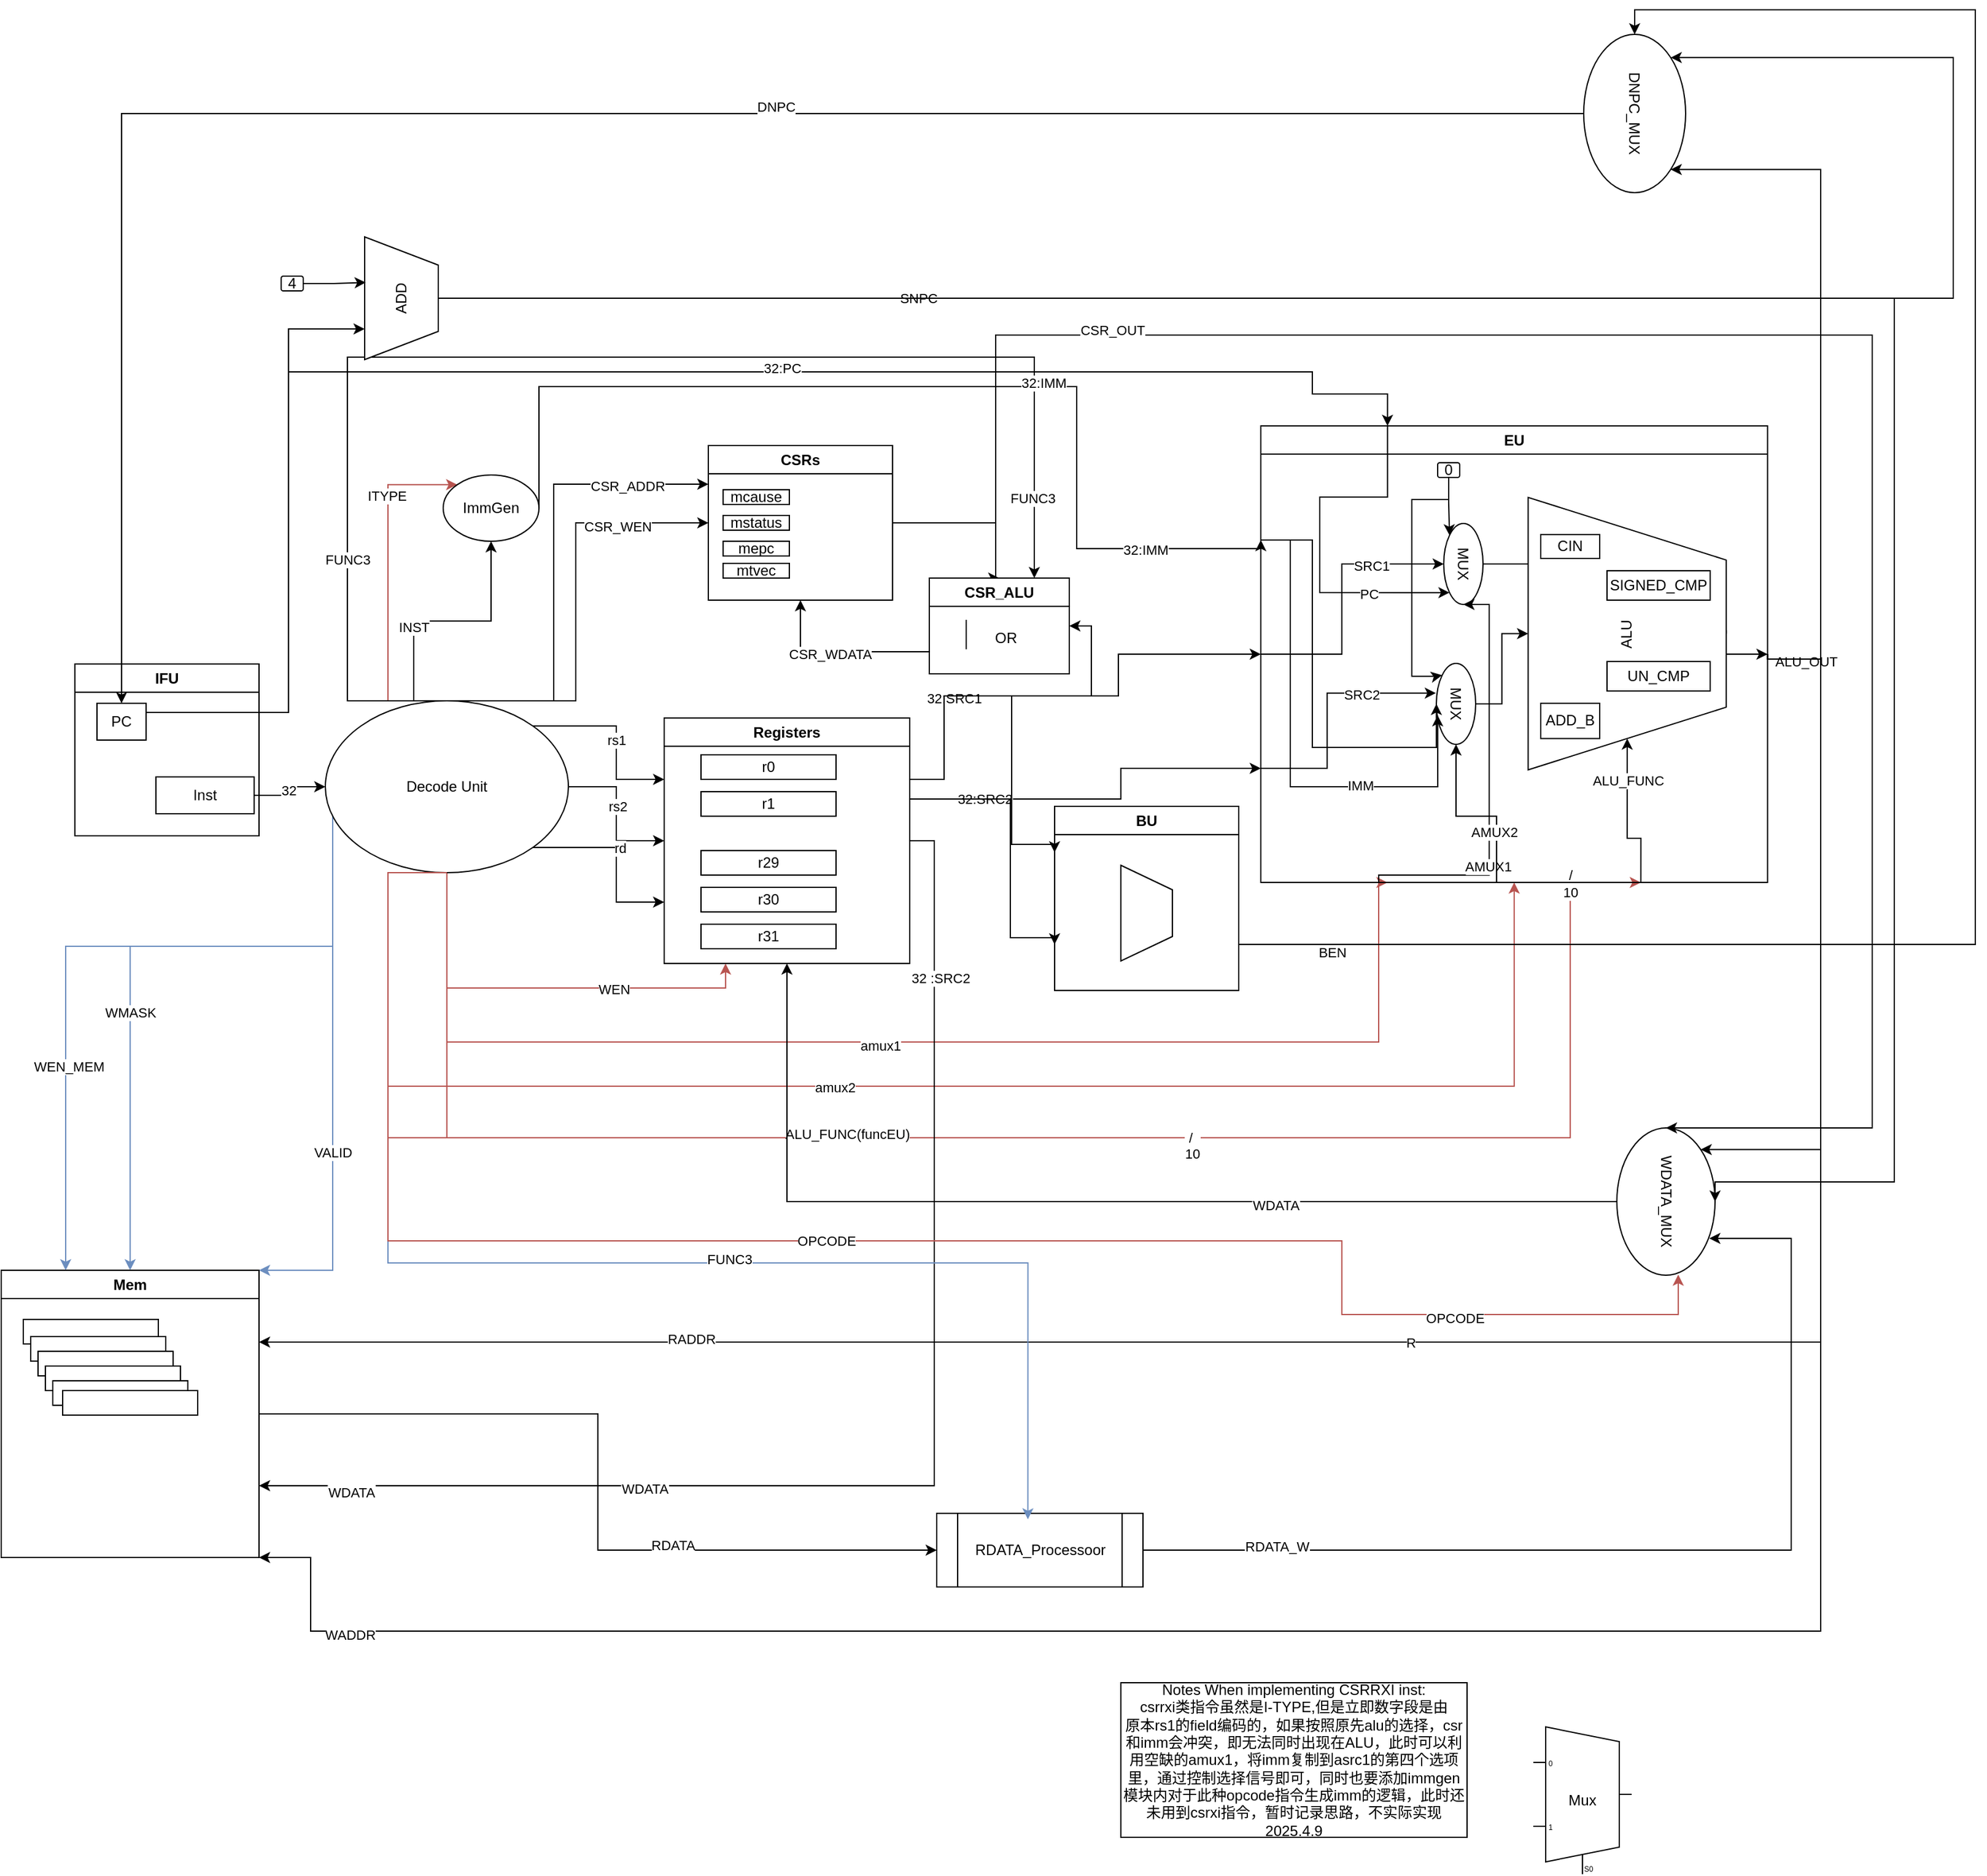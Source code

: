 <mxfile version="26.2.9" pages="3">
  <diagram name="第 1 页" id="GN0OuoiCQ_aFy3DAeqMj">
    <mxGraphModel dx="2566" dy="2223" grid="1" gridSize="6" guides="1" tooltips="1" connect="1" arrows="1" fold="1" page="1" pageScale="1" pageWidth="827" pageHeight="1169" math="0" shadow="0">
      <root>
        <mxCell id="0" />
        <mxCell id="1" parent="0" />
        <mxCell id="QfNz0zNg1munmrCPS3T4-1" value="IFU" style="swimlane;whiteSpace=wrap;html=1;" parent="1" vertex="1">
          <mxGeometry x="90" y="280" width="150" height="140" as="geometry" />
        </mxCell>
        <mxCell id="QfNz0zNg1munmrCPS3T4-2" value="PC" style="rounded=0;whiteSpace=wrap;html=1;" parent="QfNz0zNg1munmrCPS3T4-1" vertex="1">
          <mxGeometry x="18" y="32" width="40" height="30" as="geometry" />
        </mxCell>
        <mxCell id="QfNz0zNg1munmrCPS3T4-3" value="Inst" style="rounded=0;whiteSpace=wrap;html=1;" parent="QfNz0zNg1munmrCPS3T4-1" vertex="1">
          <mxGeometry x="66" y="92" width="80" height="30" as="geometry" />
        </mxCell>
        <mxCell id="okmHTZkQUsZOJ27MCKVJ-14" style="edgeStyle=orthogonalEdgeStyle;rounded=0;orthogonalLoop=1;jettySize=auto;html=1;exitX=1;exitY=0;exitDx=0;exitDy=0;entryX=0;entryY=0.25;entryDx=0;entryDy=0;" parent="1" source="QfNz0zNg1munmrCPS3T4-4" target="okmHTZkQUsZOJ27MCKVJ-3" edge="1">
          <mxGeometry relative="1" as="geometry" />
        </mxCell>
        <mxCell id="okmHTZkQUsZOJ27MCKVJ-15" value="rs1" style="edgeLabel;html=1;align=center;verticalAlign=middle;resizable=0;points=[];" parent="okmHTZkQUsZOJ27MCKVJ-14" vertex="1" connectable="0">
          <mxGeometry x="0.049" relative="1" as="geometry">
            <mxPoint as="offset" />
          </mxGeometry>
        </mxCell>
        <mxCell id="okmHTZkQUsZOJ27MCKVJ-17" style="edgeStyle=orthogonalEdgeStyle;rounded=0;orthogonalLoop=1;jettySize=auto;html=1;exitX=1;exitY=0.5;exitDx=0;exitDy=0;entryX=0;entryY=0.5;entryDx=0;entryDy=0;" parent="1" source="QfNz0zNg1munmrCPS3T4-4" target="okmHTZkQUsZOJ27MCKVJ-3" edge="1">
          <mxGeometry relative="1" as="geometry" />
        </mxCell>
        <mxCell id="okmHTZkQUsZOJ27MCKVJ-18" value="rs2" style="edgeLabel;html=1;align=center;verticalAlign=middle;resizable=0;points=[];" parent="okmHTZkQUsZOJ27MCKVJ-17" vertex="1" connectable="0">
          <mxGeometry x="-0.096" y="1" relative="1" as="geometry">
            <mxPoint as="offset" />
          </mxGeometry>
        </mxCell>
        <mxCell id="okmHTZkQUsZOJ27MCKVJ-19" style="edgeStyle=orthogonalEdgeStyle;rounded=0;orthogonalLoop=1;jettySize=auto;html=1;exitX=1;exitY=1;exitDx=0;exitDy=0;entryX=0;entryY=0.75;entryDx=0;entryDy=0;" parent="1" source="QfNz0zNg1munmrCPS3T4-4" target="okmHTZkQUsZOJ27MCKVJ-3" edge="1">
          <mxGeometry relative="1" as="geometry" />
        </mxCell>
        <mxCell id="okmHTZkQUsZOJ27MCKVJ-20" value="rd" style="edgeLabel;html=1;align=center;verticalAlign=middle;resizable=0;points=[];" parent="okmHTZkQUsZOJ27MCKVJ-19" vertex="1" connectable="0">
          <mxGeometry x="-0.1" y="3" relative="1" as="geometry">
            <mxPoint as="offset" />
          </mxGeometry>
        </mxCell>
        <mxCell id="okmHTZkQUsZOJ27MCKVJ-21" style="edgeStyle=orthogonalEdgeStyle;rounded=0;orthogonalLoop=1;jettySize=auto;html=1;exitX=0.5;exitY=1;exitDx=0;exitDy=0;entryX=0.25;entryY=1;entryDx=0;entryDy=0;fillColor=#f8cecc;strokeColor=#b85450;" parent="1" source="QfNz0zNg1munmrCPS3T4-4" target="okmHTZkQUsZOJ27MCKVJ-3" edge="1">
          <mxGeometry relative="1" as="geometry" />
        </mxCell>
        <mxCell id="okmHTZkQUsZOJ27MCKVJ-22" value="WEN" style="edgeLabel;html=1;align=center;verticalAlign=middle;resizable=0;points=[];" parent="okmHTZkQUsZOJ27MCKVJ-21" vertex="1" connectable="0">
          <mxGeometry x="0.347" y="-1" relative="1" as="geometry">
            <mxPoint as="offset" />
          </mxGeometry>
        </mxCell>
        <mxCell id="okmHTZkQUsZOJ27MCKVJ-24" style="edgeStyle=orthogonalEdgeStyle;rounded=0;orthogonalLoop=1;jettySize=auto;html=1;exitX=0.5;exitY=0;exitDx=0;exitDy=0;entryX=0;entryY=0;entryDx=0;entryDy=0;fillColor=#f8cecc;strokeColor=#b85450;" parent="1" source="QfNz0zNg1munmrCPS3T4-4" target="okmHTZkQUsZOJ27MCKVJ-23" edge="1">
          <mxGeometry relative="1" as="geometry">
            <Array as="points">
              <mxPoint x="345" y="134" />
            </Array>
          </mxGeometry>
        </mxCell>
        <mxCell id="okmHTZkQUsZOJ27MCKVJ-28" value="ITYPE" style="edgeLabel;html=1;align=center;verticalAlign=middle;resizable=0;points=[];" parent="okmHTZkQUsZOJ27MCKVJ-24" vertex="1" connectable="0">
          <mxGeometry x="0.533" y="1" relative="1" as="geometry">
            <mxPoint as="offset" />
          </mxGeometry>
        </mxCell>
        <mxCell id="okmHTZkQUsZOJ27MCKVJ-36" style="edgeStyle=orthogonalEdgeStyle;rounded=0;orthogonalLoop=1;jettySize=auto;html=1;exitX=0.5;exitY=0;exitDx=0;exitDy=0;entryX=0.5;entryY=1;entryDx=0;entryDy=0;" parent="1" source="QfNz0zNg1munmrCPS3T4-4" target="okmHTZkQUsZOJ27MCKVJ-23" edge="1">
          <mxGeometry relative="1" as="geometry">
            <Array as="points">
              <mxPoint x="366" y="310" />
              <mxPoint x="366" y="245" />
              <mxPoint x="429" y="245" />
            </Array>
          </mxGeometry>
        </mxCell>
        <mxCell id="okmHTZkQUsZOJ27MCKVJ-37" value="INST" style="edgeLabel;html=1;align=center;verticalAlign=middle;resizable=0;points=[];" parent="okmHTZkQUsZOJ27MCKVJ-36" vertex="1" connectable="0">
          <mxGeometry x="-0.203" relative="1" as="geometry">
            <mxPoint as="offset" />
          </mxGeometry>
        </mxCell>
        <mxCell id="okmHTZkQUsZOJ27MCKVJ-68" style="edgeStyle=orthogonalEdgeStyle;rounded=0;orthogonalLoop=1;jettySize=auto;html=1;exitX=0.5;exitY=1;exitDx=0;exitDy=0;entryX=0.25;entryY=1;entryDx=0;entryDy=0;fillColor=#f8cecc;strokeColor=#b85450;" parent="1" source="QfNz0zNg1munmrCPS3T4-4" target="okmHTZkQUsZOJ27MCKVJ-55" edge="1">
          <mxGeometry relative="1" as="geometry">
            <Array as="points">
              <mxPoint x="393" y="588" />
              <mxPoint x="1152" y="588" />
              <mxPoint x="1152" y="458" />
            </Array>
          </mxGeometry>
        </mxCell>
        <mxCell id="okmHTZkQUsZOJ27MCKVJ-69" value="amux1" style="edgeLabel;html=1;align=center;verticalAlign=middle;resizable=0;points=[];" parent="okmHTZkQUsZOJ27MCKVJ-68" vertex="1" connectable="0">
          <mxGeometry x="-0.051" y="-3" relative="1" as="geometry">
            <mxPoint as="offset" />
          </mxGeometry>
        </mxCell>
        <mxCell id="okmHTZkQUsZOJ27MCKVJ-70" style="edgeStyle=orthogonalEdgeStyle;rounded=0;orthogonalLoop=1;jettySize=auto;html=1;exitX=0.5;exitY=1;exitDx=0;exitDy=0;entryX=0.5;entryY=1;entryDx=0;entryDy=0;fillColor=#f8cecc;strokeColor=#b85450;" parent="1" source="QfNz0zNg1munmrCPS3T4-4" target="okmHTZkQUsZOJ27MCKVJ-55" edge="1">
          <mxGeometry relative="1" as="geometry">
            <Array as="points">
              <mxPoint x="345" y="624" />
              <mxPoint x="1188" y="624" />
            </Array>
          </mxGeometry>
        </mxCell>
        <mxCell id="okmHTZkQUsZOJ27MCKVJ-71" value="amux2" style="edgeLabel;html=1;align=center;verticalAlign=middle;resizable=0;points=[];" parent="okmHTZkQUsZOJ27MCKVJ-70" vertex="1" connectable="0">
          <mxGeometry x="-0.103" y="-1" relative="1" as="geometry">
            <mxPoint as="offset" />
          </mxGeometry>
        </mxCell>
        <mxCell id="okmHTZkQUsZOJ27MCKVJ-72" style="edgeStyle=orthogonalEdgeStyle;rounded=0;orthogonalLoop=1;jettySize=auto;html=1;exitX=0.5;exitY=1;exitDx=0;exitDy=0;entryX=0.75;entryY=1;entryDx=0;entryDy=0;fillColor=#f8cecc;strokeColor=#b85450;" parent="1" source="QfNz0zNg1munmrCPS3T4-4" target="okmHTZkQUsZOJ27MCKVJ-55" edge="1">
          <mxGeometry relative="1" as="geometry">
            <Array as="points">
              <mxPoint x="345" y="666" />
              <mxPoint x="1308" y="666" />
              <mxPoint x="1308" y="522" />
            </Array>
          </mxGeometry>
        </mxCell>
        <mxCell id="okmHTZkQUsZOJ27MCKVJ-73" value="ALU_FUNC(funcEU)" style="edgeLabel;html=1;align=center;verticalAlign=middle;resizable=0;points=[];" parent="okmHTZkQUsZOJ27MCKVJ-72" vertex="1" connectable="0">
          <mxGeometry x="-0.146" y="3" relative="1" as="geometry">
            <mxPoint as="offset" />
          </mxGeometry>
        </mxCell>
        <mxCell id="NxT8GjLPibBNo7u_6rK7-3" value="/&lt;div&gt;10&lt;/div&gt;" style="edgeLabel;html=1;align=center;verticalAlign=middle;resizable=0;points=[];" parent="okmHTZkQUsZOJ27MCKVJ-72" vertex="1" connectable="0">
          <mxGeometry x="0.922" relative="1" as="geometry">
            <mxPoint as="offset" />
          </mxGeometry>
        </mxCell>
        <mxCell id="NxT8GjLPibBNo7u_6rK7-4" value="&lt;div&gt;&lt;br&gt;&lt;/div&gt;/&amp;nbsp;&lt;div&gt;&lt;span style=&quot;background-color: light-dark(#ffffff, var(--ge-dark-color, #121212)); color: light-dark(rgb(0, 0, 0), rgb(255, 255, 255));&quot;&gt;10&lt;/span&gt;&lt;/div&gt;" style="edgeLabel;html=1;align=center;verticalAlign=middle;resizable=0;points=[];" parent="okmHTZkQUsZOJ27MCKVJ-72" vertex="1" connectable="0">
          <mxGeometry x="0.231" relative="1" as="geometry">
            <mxPoint as="offset" />
          </mxGeometry>
        </mxCell>
        <mxCell id="Ti2YVI1qTN8rpE1r6u0E-8" style="edgeStyle=orthogonalEdgeStyle;rounded=0;orthogonalLoop=1;jettySize=auto;html=1;exitX=0;exitY=1;exitDx=0;exitDy=0;entryX=1;entryY=0;entryDx=0;entryDy=0;fillColor=#dae8fc;strokeColor=#6c8ebf;" parent="1" source="QfNz0zNg1munmrCPS3T4-4" target="QfNz0zNg1munmrCPS3T4-6" edge="1">
          <mxGeometry relative="1" as="geometry">
            <Array as="points">
              <mxPoint x="300" y="378" />
              <mxPoint x="300" y="774" />
            </Array>
          </mxGeometry>
        </mxCell>
        <mxCell id="Ti2YVI1qTN8rpE1r6u0E-9" value="VALID" style="edgeLabel;html=1;align=center;verticalAlign=middle;resizable=0;points=[];" parent="Ti2YVI1qTN8rpE1r6u0E-8" vertex="1" connectable="0">
          <mxGeometry x="0.412" relative="1" as="geometry">
            <mxPoint as="offset" />
          </mxGeometry>
        </mxCell>
        <mxCell id="qV29otO5K_HGeIdJb2Ts-5" style="edgeStyle=orthogonalEdgeStyle;rounded=0;orthogonalLoop=1;jettySize=auto;html=1;exitX=0.5;exitY=1;exitDx=0;exitDy=0;entryX=0.5;entryY=0;entryDx=0;entryDy=0;fillColor=#dae8fc;strokeColor=#6c8ebf;" parent="1" source="QfNz0zNg1munmrCPS3T4-4" target="QfNz0zNg1munmrCPS3T4-6" edge="1">
          <mxGeometry relative="1" as="geometry">
            <Array as="points">
              <mxPoint x="300" y="390" />
              <mxPoint x="300" y="510" />
              <mxPoint x="135" y="510" />
            </Array>
          </mxGeometry>
        </mxCell>
        <mxCell id="qV29otO5K_HGeIdJb2Ts-18" value="WMASK" style="edgeLabel;html=1;align=center;verticalAlign=middle;resizable=0;points=[];" parent="qV29otO5K_HGeIdJb2Ts-5" vertex="1" connectable="0">
          <mxGeometry x="0.4" relative="1" as="geometry">
            <mxPoint as="offset" />
          </mxGeometry>
        </mxCell>
        <mxCell id="qV29otO5K_HGeIdJb2Ts-17" style="edgeStyle=orthogonalEdgeStyle;rounded=0;orthogonalLoop=1;jettySize=auto;html=1;exitX=0.5;exitY=1;exitDx=0;exitDy=0;entryX=0.25;entryY=0;entryDx=0;entryDy=0;fillColor=#dae8fc;strokeColor=#6c8ebf;" parent="1" source="QfNz0zNg1munmrCPS3T4-4" target="QfNz0zNg1munmrCPS3T4-6" edge="1">
          <mxGeometry relative="1" as="geometry">
            <Array as="points">
              <mxPoint x="300" y="390" />
              <mxPoint x="300" y="510" />
              <mxPoint x="83" y="510" />
            </Array>
          </mxGeometry>
        </mxCell>
        <mxCell id="qV29otO5K_HGeIdJb2Ts-19" value="WEN_MEM" style="edgeLabel;html=1;align=center;verticalAlign=middle;resizable=0;points=[];" parent="qV29otO5K_HGeIdJb2Ts-17" vertex="1" connectable="0">
          <mxGeometry x="0.471" y="2" relative="1" as="geometry">
            <mxPoint y="33" as="offset" />
          </mxGeometry>
        </mxCell>
        <mxCell id="9cll6fbliaSuADbAP-D9-22" style="edgeStyle=orthogonalEdgeStyle;rounded=0;orthogonalLoop=1;jettySize=auto;html=1;exitX=0.5;exitY=0;exitDx=0;exitDy=0;entryX=0;entryY=0.25;entryDx=0;entryDy=0;" edge="1" parent="1" source="QfNz0zNg1munmrCPS3T4-4" target="9cll6fbliaSuADbAP-D9-1">
          <mxGeometry relative="1" as="geometry">
            <Array as="points">
              <mxPoint x="480" y="310" />
              <mxPoint x="480" y="133" />
            </Array>
          </mxGeometry>
        </mxCell>
        <mxCell id="9cll6fbliaSuADbAP-D9-23" value="CSR_ADDR" style="edgeLabel;html=1;align=center;verticalAlign=middle;resizable=0;points=[];" vertex="1" connectable="0" parent="9cll6fbliaSuADbAP-D9-22">
          <mxGeometry x="0.658" y="-1" relative="1" as="geometry">
            <mxPoint as="offset" />
          </mxGeometry>
        </mxCell>
        <mxCell id="9cll6fbliaSuADbAP-D9-26" style="edgeStyle=orthogonalEdgeStyle;rounded=0;orthogonalLoop=1;jettySize=auto;html=1;exitX=0.5;exitY=0;exitDx=0;exitDy=0;entryX=0;entryY=0.5;entryDx=0;entryDy=0;" edge="1" parent="1" source="QfNz0zNg1munmrCPS3T4-4" target="9cll6fbliaSuADbAP-D9-1">
          <mxGeometry relative="1" as="geometry">
            <Array as="points">
              <mxPoint x="498" y="310" />
              <mxPoint x="498" y="165" />
            </Array>
          </mxGeometry>
        </mxCell>
        <mxCell id="9cll6fbliaSuADbAP-D9-27" value="CSR_WEN" style="edgeLabel;html=1;align=center;verticalAlign=middle;resizable=0;points=[];" vertex="1" connectable="0" parent="9cll6fbliaSuADbAP-D9-26">
          <mxGeometry x="0.584" y="-3" relative="1" as="geometry">
            <mxPoint as="offset" />
          </mxGeometry>
        </mxCell>
        <mxCell id="9cll6fbliaSuADbAP-D9-39" style="edgeStyle=orthogonalEdgeStyle;rounded=0;orthogonalLoop=1;jettySize=auto;html=1;exitX=0.5;exitY=0;exitDx=0;exitDy=0;entryX=0.75;entryY=0;entryDx=0;entryDy=0;" edge="1" parent="1" source="QfNz0zNg1munmrCPS3T4-4" target="9cll6fbliaSuADbAP-D9-31">
          <mxGeometry relative="1" as="geometry">
            <Array as="points">
              <mxPoint x="312" y="310" />
              <mxPoint x="312" y="30" />
              <mxPoint x="871" y="30" />
            </Array>
          </mxGeometry>
        </mxCell>
        <mxCell id="9cll6fbliaSuADbAP-D9-40" value="FUNC3" style="edgeLabel;html=1;align=center;verticalAlign=middle;resizable=0;points=[];" vertex="1" connectable="0" parent="9cll6fbliaSuADbAP-D9-39">
          <mxGeometry x="-0.643" relative="1" as="geometry">
            <mxPoint as="offset" />
          </mxGeometry>
        </mxCell>
        <mxCell id="9cll6fbliaSuADbAP-D9-41" value="FUNC3" style="edgeLabel;html=1;align=center;verticalAlign=middle;resizable=0;points=[];" vertex="1" connectable="0" parent="9cll6fbliaSuADbAP-D9-39">
          <mxGeometry x="0.881" y="-2" relative="1" as="geometry">
            <mxPoint as="offset" />
          </mxGeometry>
        </mxCell>
        <mxCell id="QfNz0zNg1munmrCPS3T4-4" value="Decode Unit" style="ellipse;whiteSpace=wrap;html=1;" parent="1" vertex="1">
          <mxGeometry x="294" y="310" width="198" height="140" as="geometry" />
        </mxCell>
        <mxCell id="QfNz0zNg1munmrCPS3T4-5" style="edgeStyle=orthogonalEdgeStyle;rounded=0;orthogonalLoop=1;jettySize=auto;html=1;exitX=1;exitY=0.5;exitDx=0;exitDy=0;entryX=0;entryY=0.5;entryDx=0;entryDy=0;" parent="1" source="QfNz0zNg1munmrCPS3T4-3" target="QfNz0zNg1munmrCPS3T4-4" edge="1">
          <mxGeometry relative="1" as="geometry" />
        </mxCell>
        <mxCell id="QfNz0zNg1munmrCPS3T4-13" value="32" style="edgeLabel;html=1;align=center;verticalAlign=middle;resizable=0;points=[];" parent="QfNz0zNg1munmrCPS3T4-5" vertex="1" connectable="0">
          <mxGeometry x="0.032" y="1" relative="1" as="geometry">
            <mxPoint as="offset" />
          </mxGeometry>
        </mxCell>
        <mxCell id="Ti2YVI1qTN8rpE1r6u0E-30" style="edgeStyle=orthogonalEdgeStyle;rounded=0;orthogonalLoop=1;jettySize=auto;html=1;exitX=1;exitY=0.5;exitDx=0;exitDy=0;entryX=0;entryY=0.5;entryDx=0;entryDy=0;" parent="1" source="QfNz0zNg1munmrCPS3T4-6" target="Ti2YVI1qTN8rpE1r6u0E-31" edge="1">
          <mxGeometry relative="1" as="geometry">
            <mxPoint x="726" y="1014" as="targetPoint" />
          </mxGeometry>
        </mxCell>
        <mxCell id="Ti2YVI1qTN8rpE1r6u0E-35" value="RDATA" style="edgeLabel;html=1;align=center;verticalAlign=middle;resizable=0;points=[];" parent="Ti2YVI1qTN8rpE1r6u0E-30" vertex="1" connectable="0">
          <mxGeometry x="0.351" y="4" relative="1" as="geometry">
            <mxPoint as="offset" />
          </mxGeometry>
        </mxCell>
        <mxCell id="okmHTZkQUsZOJ27MCKVJ-60" style="edgeStyle=orthogonalEdgeStyle;rounded=0;orthogonalLoop=1;jettySize=auto;html=1;exitX=1;exitY=0.25;exitDx=0;exitDy=0;entryX=0;entryY=0.5;entryDx=0;entryDy=0;" parent="1" source="okmHTZkQUsZOJ27MCKVJ-3" target="okmHTZkQUsZOJ27MCKVJ-55" edge="1">
          <mxGeometry relative="1" as="geometry">
            <Array as="points">
              <mxPoint x="798" y="374" />
              <mxPoint x="798" y="306" />
              <mxPoint x="940" y="306" />
              <mxPoint x="940" y="272" />
            </Array>
          </mxGeometry>
        </mxCell>
        <mxCell id="okmHTZkQUsZOJ27MCKVJ-61" value="32:SRC1" style="edgeLabel;html=1;align=center;verticalAlign=middle;resizable=0;points=[];" parent="okmHTZkQUsZOJ27MCKVJ-60" vertex="1" connectable="0">
          <mxGeometry x="-0.242" y="-2" relative="1" as="geometry">
            <mxPoint x="-43" as="offset" />
          </mxGeometry>
        </mxCell>
        <mxCell id="QfNz0zNg1munmrCPS3T4-6" value="Mem" style="swimlane;whiteSpace=wrap;html=1;" parent="1" vertex="1">
          <mxGeometry x="30" y="774" width="210" height="234" as="geometry" />
        </mxCell>
        <mxCell id="QfNz0zNg1munmrCPS3T4-9" value="" style="rounded=0;whiteSpace=wrap;html=1;" parent="QfNz0zNg1munmrCPS3T4-6" vertex="1">
          <mxGeometry x="18" y="40" width="110" height="20" as="geometry" />
        </mxCell>
        <mxCell id="QfNz0zNg1munmrCPS3T4-12" value="" style="rounded=0;whiteSpace=wrap;html=1;" parent="QfNz0zNg1munmrCPS3T4-6" vertex="1">
          <mxGeometry x="24" y="54" width="110" height="20" as="geometry" />
        </mxCell>
        <mxCell id="QfNz0zNg1munmrCPS3T4-11" value="" style="rounded=0;whiteSpace=wrap;html=1;" parent="QfNz0zNg1munmrCPS3T4-6" vertex="1">
          <mxGeometry x="30" y="66" width="110" height="20" as="geometry" />
        </mxCell>
        <mxCell id="QfNz0zNg1munmrCPS3T4-10" value="" style="rounded=0;whiteSpace=wrap;html=1;" parent="QfNz0zNg1munmrCPS3T4-6" vertex="1">
          <mxGeometry x="36" y="78" width="110" height="20" as="geometry" />
        </mxCell>
        <mxCell id="GM876s0CP7mvwdo5eite-3" value="" style="rounded=0;whiteSpace=wrap;html=1;" parent="QfNz0zNg1munmrCPS3T4-6" vertex="1">
          <mxGeometry x="42" y="90" width="110" height="20" as="geometry" />
        </mxCell>
        <mxCell id="GM876s0CP7mvwdo5eite-5" value="" style="rounded=0;whiteSpace=wrap;html=1;" parent="QfNz0zNg1munmrCPS3T4-6" vertex="1">
          <mxGeometry x="50" y="98" width="110" height="20" as="geometry" />
        </mxCell>
        <mxCell id="okmHTZkQUsZOJ27MCKVJ-62" style="edgeStyle=orthogonalEdgeStyle;rounded=0;orthogonalLoop=1;jettySize=auto;html=1;exitX=1;exitY=0.5;exitDx=0;exitDy=0;entryX=0;entryY=0.75;entryDx=0;entryDy=0;" parent="1" source="okmHTZkQUsZOJ27MCKVJ-3" target="okmHTZkQUsZOJ27MCKVJ-55" edge="1">
          <mxGeometry relative="1" as="geometry">
            <Array as="points">
              <mxPoint x="770" y="390" />
              <mxPoint x="942" y="390" />
              <mxPoint x="942" y="365" />
            </Array>
          </mxGeometry>
        </mxCell>
        <mxCell id="okmHTZkQUsZOJ27MCKVJ-63" value="32:SRC2" style="edgeLabel;html=1;align=center;verticalAlign=middle;resizable=0;points=[];" parent="okmHTZkQUsZOJ27MCKVJ-62" vertex="1" connectable="0">
          <mxGeometry x="-0.404" y="-2" relative="1" as="geometry">
            <mxPoint x="-8" y="-2" as="offset" />
          </mxGeometry>
        </mxCell>
        <mxCell id="qV29otO5K_HGeIdJb2Ts-6" style="edgeStyle=orthogonalEdgeStyle;rounded=0;orthogonalLoop=1;jettySize=auto;html=1;exitX=1;exitY=0.5;exitDx=0;exitDy=0;entryX=1;entryY=0.75;entryDx=0;entryDy=0;" parent="1" source="okmHTZkQUsZOJ27MCKVJ-3" target="QfNz0zNg1munmrCPS3T4-6" edge="1">
          <mxGeometry relative="1" as="geometry" />
        </mxCell>
        <mxCell id="qV29otO5K_HGeIdJb2Ts-7" value="32 :SRC2" style="edgeLabel;html=1;align=center;verticalAlign=middle;resizable=0;points=[];" parent="qV29otO5K_HGeIdJb2Ts-6" vertex="1" connectable="0">
          <mxGeometry x="-0.761" y="5" relative="1" as="geometry">
            <mxPoint y="1" as="offset" />
          </mxGeometry>
        </mxCell>
        <mxCell id="qV29otO5K_HGeIdJb2Ts-9" value="WDATA" style="edgeLabel;html=1;align=center;verticalAlign=middle;resizable=0;points=[];" parent="qV29otO5K_HGeIdJb2Ts-6" vertex="1" connectable="0">
          <mxGeometry x="0.428" y="2" relative="1" as="geometry">
            <mxPoint as="offset" />
          </mxGeometry>
        </mxCell>
        <mxCell id="qV29otO5K_HGeIdJb2Ts-13" value="WDATA" style="edgeLabel;html=1;align=center;verticalAlign=middle;resizable=0;points=[];" parent="qV29otO5K_HGeIdJb2Ts-6" vertex="1" connectable="0">
          <mxGeometry x="0.863" y="5" relative="1" as="geometry">
            <mxPoint as="offset" />
          </mxGeometry>
        </mxCell>
        <mxCell id="OniWzM64O7vk54lig_28-8" style="edgeStyle=orthogonalEdgeStyle;rounded=0;orthogonalLoop=1;jettySize=auto;html=1;exitX=1;exitY=0.25;exitDx=0;exitDy=0;entryX=0;entryY=0.25;entryDx=0;entryDy=0;" parent="1" source="okmHTZkQUsZOJ27MCKVJ-3" target="OniWzM64O7vk54lig_28-6" edge="1">
          <mxGeometry relative="1" as="geometry">
            <Array as="points">
              <mxPoint x="798" y="374" />
              <mxPoint x="798" y="306" />
              <mxPoint x="853" y="306" />
              <mxPoint x="853" y="427" />
              <mxPoint x="888" y="427" />
            </Array>
          </mxGeometry>
        </mxCell>
        <mxCell id="OniWzM64O7vk54lig_28-9" style="edgeStyle=orthogonalEdgeStyle;rounded=0;orthogonalLoop=1;jettySize=auto;html=1;exitX=1;exitY=0.5;exitDx=0;exitDy=0;entryX=0;entryY=0.75;entryDx=0;entryDy=0;" parent="1" source="okmHTZkQUsZOJ27MCKVJ-3" target="OniWzM64O7vk54lig_28-6" edge="1">
          <mxGeometry relative="1" as="geometry">
            <Array as="points">
              <mxPoint x="770" y="390" />
              <mxPoint x="852" y="390" />
              <mxPoint x="852" y="503" />
              <mxPoint x="888" y="503" />
            </Array>
          </mxGeometry>
        </mxCell>
        <mxCell id="9cll6fbliaSuADbAP-D9-34" style="edgeStyle=orthogonalEdgeStyle;rounded=0;orthogonalLoop=1;jettySize=auto;html=1;exitX=1;exitY=0.25;exitDx=0;exitDy=0;entryX=1;entryY=0.5;entryDx=0;entryDy=0;" edge="1" parent="1" source="okmHTZkQUsZOJ27MCKVJ-3" target="9cll6fbliaSuADbAP-D9-31">
          <mxGeometry relative="1" as="geometry">
            <Array as="points">
              <mxPoint x="798" y="374" />
              <mxPoint x="798" y="306" />
              <mxPoint x="918" y="306" />
              <mxPoint x="918" y="249" />
            </Array>
          </mxGeometry>
        </mxCell>
        <mxCell id="okmHTZkQUsZOJ27MCKVJ-3" value="Registers" style="swimlane;whiteSpace=wrap;html=1;" parent="1" vertex="1">
          <mxGeometry x="570" y="324" width="200" height="200" as="geometry" />
        </mxCell>
        <mxCell id="okmHTZkQUsZOJ27MCKVJ-4" value="r0" style="rounded=0;whiteSpace=wrap;html=1;" parent="okmHTZkQUsZOJ27MCKVJ-3" vertex="1">
          <mxGeometry x="30" y="30" width="110" height="20" as="geometry" />
        </mxCell>
        <mxCell id="okmHTZkQUsZOJ27MCKVJ-9" value="r31" style="rounded=0;whiteSpace=wrap;html=1;" parent="okmHTZkQUsZOJ27MCKVJ-3" vertex="1">
          <mxGeometry x="30" y="168" width="110" height="20" as="geometry" />
        </mxCell>
        <mxCell id="okmHTZkQUsZOJ27MCKVJ-8" value="r30" style="rounded=0;whiteSpace=wrap;html=1;" parent="okmHTZkQUsZOJ27MCKVJ-3" vertex="1">
          <mxGeometry x="30" y="138" width="110" height="20" as="geometry" />
        </mxCell>
        <mxCell id="okmHTZkQUsZOJ27MCKVJ-7" value="r29" style="rounded=0;whiteSpace=wrap;html=1;" parent="okmHTZkQUsZOJ27MCKVJ-3" vertex="1">
          <mxGeometry x="30" y="108" width="110" height="20" as="geometry" />
        </mxCell>
        <mxCell id="okmHTZkQUsZOJ27MCKVJ-6" value="r1" style="rounded=0;whiteSpace=wrap;html=1;" parent="okmHTZkQUsZOJ27MCKVJ-3" vertex="1">
          <mxGeometry x="30" y="60" width="110" height="20" as="geometry" />
        </mxCell>
        <mxCell id="okmHTZkQUsZOJ27MCKVJ-58" style="edgeStyle=orthogonalEdgeStyle;rounded=0;orthogonalLoop=1;jettySize=auto;html=1;exitX=1;exitY=0.5;exitDx=0;exitDy=0;entryX=0;entryY=0.25;entryDx=0;entryDy=0;" parent="1" source="okmHTZkQUsZOJ27MCKVJ-23" target="okmHTZkQUsZOJ27MCKVJ-55" edge="1">
          <mxGeometry relative="1" as="geometry">
            <Array as="points">
              <mxPoint x="468" y="54" />
              <mxPoint x="906" y="54" />
              <mxPoint x="906" y="186" />
              <mxPoint x="1056" y="186" />
            </Array>
          </mxGeometry>
        </mxCell>
        <mxCell id="okmHTZkQUsZOJ27MCKVJ-59" value="32:IMM" style="edgeLabel;html=1;align=center;verticalAlign=middle;resizable=0;points=[];" parent="okmHTZkQUsZOJ27MCKVJ-58" vertex="1" connectable="0">
          <mxGeometry x="0.235" y="3" relative="1" as="geometry">
            <mxPoint as="offset" />
          </mxGeometry>
        </mxCell>
        <mxCell id="9cll6fbliaSuADbAP-D9-16" value="32:IMM" style="edgeLabel;html=1;align=center;verticalAlign=middle;resizable=0;points=[];" vertex="1" connectable="0" parent="okmHTZkQUsZOJ27MCKVJ-58">
          <mxGeometry x="0.755" y="-1" relative="1" as="geometry">
            <mxPoint as="offset" />
          </mxGeometry>
        </mxCell>
        <mxCell id="okmHTZkQUsZOJ27MCKVJ-23" value="ImmGen" style="ellipse;whiteSpace=wrap;html=1;" parent="1" vertex="1">
          <mxGeometry x="390" y="126" width="78" height="54" as="geometry" />
        </mxCell>
        <mxCell id="okmHTZkQUsZOJ27MCKVJ-75" style="edgeStyle=orthogonalEdgeStyle;rounded=0;orthogonalLoop=1;jettySize=auto;html=1;exitX=1;exitY=0.5;exitDx=0;exitDy=0;entryX=0;entryY=0;entryDx=0;entryDy=0;" parent="1" source="okmHTZkQUsZOJ27MCKVJ-55" target="okmHTZkQUsZOJ27MCKVJ-74" edge="1">
          <mxGeometry relative="1" as="geometry">
            <Array as="points">
              <mxPoint x="1469" y="276" />
              <mxPoint x="1512" y="276" />
              <mxPoint x="1512" y="676" />
            </Array>
          </mxGeometry>
        </mxCell>
        <mxCell id="okmHTZkQUsZOJ27MCKVJ-76" value="ALU_OUT" style="edgeLabel;html=1;align=center;verticalAlign=middle;resizable=0;points=[];" parent="okmHTZkQUsZOJ27MCKVJ-75" vertex="1" connectable="0">
          <mxGeometry x="-0.717" y="1" relative="1" as="geometry">
            <mxPoint x="-13" y="-28" as="offset" />
          </mxGeometry>
        </mxCell>
        <mxCell id="okmHTZkQUsZOJ27MCKVJ-91" style="edgeStyle=orthogonalEdgeStyle;rounded=0;orthogonalLoop=1;jettySize=auto;html=1;exitX=1;exitY=0.5;exitDx=0;exitDy=0;entryX=1;entryY=0;entryDx=0;entryDy=0;" parent="1" source="okmHTZkQUsZOJ27MCKVJ-55" target="okmHTZkQUsZOJ27MCKVJ-40" edge="1">
          <mxGeometry relative="1" as="geometry">
            <Array as="points">
              <mxPoint x="1469" y="276" />
              <mxPoint x="1512" y="276" />
              <mxPoint x="1512" y="-123" />
            </Array>
          </mxGeometry>
        </mxCell>
        <mxCell id="Ti2YVI1qTN8rpE1r6u0E-4" value="R" style="edgeStyle=orthogonalEdgeStyle;rounded=0;orthogonalLoop=1;jettySize=auto;html=1;exitX=1;exitY=0.5;exitDx=0;exitDy=0;entryX=1;entryY=0.25;entryDx=0;entryDy=0;" parent="1" source="okmHTZkQUsZOJ27MCKVJ-55" target="QfNz0zNg1munmrCPS3T4-6" edge="1">
          <mxGeometry relative="1" as="geometry">
            <mxPoint x="1512" y="900" as="targetPoint" />
            <Array as="points">
              <mxPoint x="1469" y="276" />
              <mxPoint x="1512" y="276" />
              <mxPoint x="1512" y="833" />
            </Array>
          </mxGeometry>
        </mxCell>
        <mxCell id="Ti2YVI1qTN8rpE1r6u0E-5" value="RADDR" style="edgeLabel;html=1;align=center;verticalAlign=middle;resizable=0;points=[];" parent="Ti2YVI1qTN8rpE1r6u0E-4" vertex="1" connectable="0">
          <mxGeometry x="0.626" y="-3" relative="1" as="geometry">
            <mxPoint x="1" as="offset" />
          </mxGeometry>
        </mxCell>
        <mxCell id="qV29otO5K_HGeIdJb2Ts-11" style="edgeStyle=orthogonalEdgeStyle;rounded=0;orthogonalLoop=1;jettySize=auto;html=1;exitX=1;exitY=0.5;exitDx=0;exitDy=0;entryX=1;entryY=1;entryDx=0;entryDy=0;" parent="1" source="okmHTZkQUsZOJ27MCKVJ-55" target="QfNz0zNg1munmrCPS3T4-6" edge="1">
          <mxGeometry relative="1" as="geometry">
            <Array as="points">
              <mxPoint x="1469" y="276" />
              <mxPoint x="1512" y="276" />
              <mxPoint x="1512" y="1068" />
              <mxPoint x="282" y="1068" />
              <mxPoint x="282" y="1008" />
            </Array>
          </mxGeometry>
        </mxCell>
        <mxCell id="qV29otO5K_HGeIdJb2Ts-15" value="WADDR" style="edgeLabel;html=1;align=center;verticalAlign=middle;resizable=0;points=[];" parent="qV29otO5K_HGeIdJb2Ts-11" vertex="1" connectable="0">
          <mxGeometry x="0.877" y="3" relative="1" as="geometry">
            <mxPoint as="offset" />
          </mxGeometry>
        </mxCell>
        <mxCell id="okmHTZkQUsZOJ27MCKVJ-55" value="EU" style="swimlane;whiteSpace=wrap;html=1;" parent="1" vertex="1">
          <mxGeometry x="1056" y="86" width="412.75" height="372" as="geometry" />
        </mxCell>
        <mxCell id="okmHTZkQUsZOJ27MCKVJ-96" style="edgeStyle=orthogonalEdgeStyle;rounded=0;orthogonalLoop=1;jettySize=auto;html=1;exitX=0.5;exitY=0;exitDx=0;exitDy=0;entryX=0.75;entryY=0;entryDx=0;entryDy=0;" parent="okmHTZkQUsZOJ27MCKVJ-55" source="okmHTZkQUsZOJ27MCKVJ-39" target="okmHTZkQUsZOJ27MCKVJ-25" edge="1">
          <mxGeometry relative="1" as="geometry">
            <Array as="points">
              <mxPoint x="228" y="113" />
              <mxPoint x="228" y="114" />
            </Array>
          </mxGeometry>
        </mxCell>
        <mxCell id="okmHTZkQUsZOJ27MCKVJ-39" value="MUX" style="ellipse;whiteSpace=wrap;html=1;rotation=90;" parent="okmHTZkQUsZOJ27MCKVJ-55" vertex="1">
          <mxGeometry x="132" y="96.5" width="66" height="32" as="geometry" />
        </mxCell>
        <mxCell id="qV29otO5K_HGeIdJb2Ts-12" style="edgeStyle=orthogonalEdgeStyle;rounded=0;orthogonalLoop=1;jettySize=auto;html=1;exitX=0.5;exitY=1;exitDx=0;exitDy=0;entryX=1;entryY=0.5;entryDx=0;entryDy=0;" parent="okmHTZkQUsZOJ27MCKVJ-55" source="okmHTZkQUsZOJ27MCKVJ-25" target="okmHTZkQUsZOJ27MCKVJ-55" edge="1">
          <mxGeometry relative="1" as="geometry">
            <Array as="points">
              <mxPoint x="354" y="167" />
              <mxPoint x="354" y="186" />
            </Array>
          </mxGeometry>
        </mxCell>
        <mxCell id="okmHTZkQUsZOJ27MCKVJ-25" value="ALU" style="verticalLabelPosition=middle;verticalAlign=middle;html=1;shape=trapezoid;perimeter=trapezoidPerimeter;whiteSpace=wrap;size=0.23;arcSize=10;flipV=1;labelPosition=center;align=center;rotation=-90;" parent="okmHTZkQUsZOJ27MCKVJ-55" vertex="1">
          <mxGeometry x="187.43" y="88.57" width="222" height="161.37" as="geometry" />
        </mxCell>
        <mxCell id="Ti2YVI1qTN8rpE1r6u0E-23" style="edgeStyle=orthogonalEdgeStyle;rounded=0;orthogonalLoop=1;jettySize=auto;html=1;exitX=0.5;exitY=1;exitDx=0;exitDy=0;entryX=0;entryY=1;entryDx=0;entryDy=0;" parent="okmHTZkQUsZOJ27MCKVJ-55" source="okmHTZkQUsZOJ27MCKVJ-47" target="okmHTZkQUsZOJ27MCKVJ-39" edge="1">
          <mxGeometry relative="1" as="geometry" />
        </mxCell>
        <mxCell id="okmHTZkQUsZOJ27MCKVJ-47" value="0" style="rounded=1;whiteSpace=wrap;html=1;" parent="okmHTZkQUsZOJ27MCKVJ-55" vertex="1">
          <mxGeometry x="144" y="30" width="18" height="12" as="geometry" />
        </mxCell>
        <mxCell id="okmHTZkQUsZOJ27MCKVJ-95" value="" style="edgeStyle=orthogonalEdgeStyle;rounded=0;orthogonalLoop=1;jettySize=auto;html=1;" parent="okmHTZkQUsZOJ27MCKVJ-55" source="okmHTZkQUsZOJ27MCKVJ-90" target="okmHTZkQUsZOJ27MCKVJ-25" edge="1">
          <mxGeometry relative="1" as="geometry">
            <Array as="points" />
          </mxGeometry>
        </mxCell>
        <mxCell id="okmHTZkQUsZOJ27MCKVJ-90" value="MUX" style="ellipse;whiteSpace=wrap;html=1;rotation=90;" parent="okmHTZkQUsZOJ27MCKVJ-55" vertex="1">
          <mxGeometry x="126" y="210.5" width="66" height="32" as="geometry" />
        </mxCell>
        <mxCell id="Ti2YVI1qTN8rpE1r6u0E-12" style="edgeStyle=orthogonalEdgeStyle;rounded=0;orthogonalLoop=1;jettySize=auto;html=1;exitX=0.25;exitY=1;exitDx=0;exitDy=0;entryX=1;entryY=0.5;entryDx=0;entryDy=0;" parent="okmHTZkQUsZOJ27MCKVJ-55" source="okmHTZkQUsZOJ27MCKVJ-55" target="okmHTZkQUsZOJ27MCKVJ-39" edge="1">
          <mxGeometry relative="1" as="geometry">
            <Array as="points">
              <mxPoint x="96" y="372" />
              <mxPoint x="96" y="366" />
              <mxPoint x="186" y="366" />
              <mxPoint x="186" y="146" />
            </Array>
          </mxGeometry>
        </mxCell>
        <mxCell id="Ti2YVI1qTN8rpE1r6u0E-13" value="AMUX1" style="edgeLabel;html=1;align=center;verticalAlign=middle;resizable=0;points=[];" parent="Ti2YVI1qTN8rpE1r6u0E-12" vertex="1" connectable="0">
          <mxGeometry x="-0.368" y="1" relative="1" as="geometry">
            <mxPoint y="-1" as="offset" />
          </mxGeometry>
        </mxCell>
        <mxCell id="Ti2YVI1qTN8rpE1r6u0E-14" style="edgeStyle=orthogonalEdgeStyle;rounded=0;orthogonalLoop=1;jettySize=auto;html=1;exitX=0.5;exitY=1;exitDx=0;exitDy=0;entryX=1;entryY=0.5;entryDx=0;entryDy=0;" parent="okmHTZkQUsZOJ27MCKVJ-55" source="okmHTZkQUsZOJ27MCKVJ-55" target="okmHTZkQUsZOJ27MCKVJ-90" edge="1">
          <mxGeometry relative="1" as="geometry">
            <Array as="points">
              <mxPoint x="192" y="318" />
              <mxPoint x="159" y="318" />
            </Array>
          </mxGeometry>
        </mxCell>
        <mxCell id="Ti2YVI1qTN8rpE1r6u0E-15" value="AMUX2" style="edgeLabel;html=1;align=center;verticalAlign=middle;resizable=0;points=[];" parent="Ti2YVI1qTN8rpE1r6u0E-14" vertex="1" connectable="0">
          <mxGeometry x="-0.308" y="1" relative="1" as="geometry">
            <mxPoint x="-1" as="offset" />
          </mxGeometry>
        </mxCell>
        <mxCell id="Ti2YVI1qTN8rpE1r6u0E-16" style="edgeStyle=orthogonalEdgeStyle;rounded=0;orthogonalLoop=1;jettySize=auto;html=1;exitX=0.75;exitY=1;exitDx=0;exitDy=0;entryX=0;entryY=0.5;entryDx=0;entryDy=0;" parent="okmHTZkQUsZOJ27MCKVJ-55" source="okmHTZkQUsZOJ27MCKVJ-55" target="okmHTZkQUsZOJ27MCKVJ-25" edge="1">
          <mxGeometry relative="1" as="geometry">
            <Array as="points">
              <mxPoint x="310" y="336" />
              <mxPoint x="298" y="336" />
            </Array>
          </mxGeometry>
        </mxCell>
        <mxCell id="Ti2YVI1qTN8rpE1r6u0E-17" value="ALU_FUNC" style="edgeLabel;html=1;align=center;verticalAlign=middle;resizable=0;points=[];" parent="Ti2YVI1qTN8rpE1r6u0E-16" vertex="1" connectable="0">
          <mxGeometry x="0.464" relative="1" as="geometry">
            <mxPoint as="offset" />
          </mxGeometry>
        </mxCell>
        <mxCell id="Ti2YVI1qTN8rpE1r6u0E-18" style="edgeStyle=orthogonalEdgeStyle;rounded=0;orthogonalLoop=1;jettySize=auto;html=1;exitX=0;exitY=0.5;exitDx=0;exitDy=0;entryX=0.5;entryY=1;entryDx=0;entryDy=0;" parent="okmHTZkQUsZOJ27MCKVJ-55" source="okmHTZkQUsZOJ27MCKVJ-55" target="okmHTZkQUsZOJ27MCKVJ-39" edge="1">
          <mxGeometry relative="1" as="geometry">
            <Array as="points">
              <mxPoint x="66" y="186" />
              <mxPoint x="66" y="113" />
            </Array>
          </mxGeometry>
        </mxCell>
        <mxCell id="Ti2YVI1qTN8rpE1r6u0E-19" value="SRC1" style="edgeLabel;html=1;align=center;verticalAlign=middle;resizable=0;points=[];" parent="Ti2YVI1qTN8rpE1r6u0E-18" vertex="1" connectable="0">
          <mxGeometry x="0.467" y="-1" relative="1" as="geometry">
            <mxPoint as="offset" />
          </mxGeometry>
        </mxCell>
        <mxCell id="Ti2YVI1qTN8rpE1r6u0E-20" style="edgeStyle=orthogonalEdgeStyle;rounded=0;orthogonalLoop=1;jettySize=auto;html=1;exitX=0.25;exitY=0;exitDx=0;exitDy=0;entryX=1;entryY=1;entryDx=0;entryDy=0;" parent="okmHTZkQUsZOJ27MCKVJ-55" source="okmHTZkQUsZOJ27MCKVJ-55" target="okmHTZkQUsZOJ27MCKVJ-39" edge="1">
          <mxGeometry relative="1" as="geometry">
            <Array as="points">
              <mxPoint x="103" y="58" />
              <mxPoint x="48" y="58" />
              <mxPoint x="48" y="136" />
            </Array>
          </mxGeometry>
        </mxCell>
        <mxCell id="Ti2YVI1qTN8rpE1r6u0E-24" value="PC" style="edgeLabel;html=1;align=center;verticalAlign=middle;resizable=0;points=[];" parent="Ti2YVI1qTN8rpE1r6u0E-20" vertex="1" connectable="0">
          <mxGeometry x="0.556" y="-1" relative="1" as="geometry">
            <mxPoint as="offset" />
          </mxGeometry>
        </mxCell>
        <mxCell id="Ti2YVI1qTN8rpE1r6u0E-25" style="edgeStyle=orthogonalEdgeStyle;rounded=0;orthogonalLoop=1;jettySize=auto;html=1;exitX=0.5;exitY=1;exitDx=0;exitDy=0;entryX=0;entryY=1;entryDx=0;entryDy=0;" parent="okmHTZkQUsZOJ27MCKVJ-55" source="okmHTZkQUsZOJ27MCKVJ-47" target="okmHTZkQUsZOJ27MCKVJ-90" edge="1">
          <mxGeometry relative="1" as="geometry">
            <Array as="points">
              <mxPoint x="153" y="60" />
              <mxPoint x="123" y="60" />
              <mxPoint x="123" y="204" />
              <mxPoint x="143" y="204" />
              <mxPoint x="143" y="203" />
            </Array>
          </mxGeometry>
        </mxCell>
        <mxCell id="Ti2YVI1qTN8rpE1r6u0E-26" style="edgeStyle=orthogonalEdgeStyle;rounded=0;orthogonalLoop=1;jettySize=auto;html=1;exitX=0;exitY=0.75;exitDx=0;exitDy=0;entryX=0.367;entryY=1.013;entryDx=0;entryDy=0;entryPerimeter=0;" parent="okmHTZkQUsZOJ27MCKVJ-55" source="okmHTZkQUsZOJ27MCKVJ-55" target="okmHTZkQUsZOJ27MCKVJ-90" edge="1">
          <mxGeometry relative="1" as="geometry">
            <Array as="points">
              <mxPoint x="54" y="279" />
              <mxPoint x="54" y="218" />
            </Array>
          </mxGeometry>
        </mxCell>
        <mxCell id="Ti2YVI1qTN8rpE1r6u0E-27" value="SRC2" style="edgeLabel;html=1;align=center;verticalAlign=middle;resizable=0;points=[];" parent="Ti2YVI1qTN8rpE1r6u0E-26" vertex="1" connectable="0">
          <mxGeometry x="0.408" y="-1" relative="1" as="geometry">
            <mxPoint as="offset" />
          </mxGeometry>
        </mxCell>
        <mxCell id="Ti2YVI1qTN8rpE1r6u0E-28" style="edgeStyle=orthogonalEdgeStyle;rounded=0;orthogonalLoop=1;jettySize=auto;html=1;exitX=0;exitY=0.25;exitDx=0;exitDy=0;entryX=0.641;entryY=0.967;entryDx=0;entryDy=0;entryPerimeter=0;" parent="okmHTZkQUsZOJ27MCKVJ-55" source="okmHTZkQUsZOJ27MCKVJ-55" target="okmHTZkQUsZOJ27MCKVJ-90" edge="1">
          <mxGeometry relative="1" as="geometry">
            <Array as="points">
              <mxPoint x="24" y="93" />
              <mxPoint x="24" y="294" />
              <mxPoint x="144" y="294" />
            </Array>
          </mxGeometry>
        </mxCell>
        <mxCell id="Ti2YVI1qTN8rpE1r6u0E-29" value="IMM" style="edgeLabel;html=1;align=center;verticalAlign=middle;resizable=0;points=[];" parent="Ti2YVI1qTN8rpE1r6u0E-28" vertex="1" connectable="0">
          <mxGeometry x="0.398" y="1" relative="1" as="geometry">
            <mxPoint as="offset" />
          </mxGeometry>
        </mxCell>
        <mxCell id="NxT8GjLPibBNo7u_6rK7-6" value="CIN" style="rounded=0;whiteSpace=wrap;html=1;" parent="okmHTZkQUsZOJ27MCKVJ-55" vertex="1">
          <mxGeometry x="228" y="88.57" width="48" height="19.43" as="geometry" />
        </mxCell>
        <mxCell id="NxT8GjLPibBNo7u_6rK7-7" value="ADD_B" style="rounded=0;whiteSpace=wrap;html=1;" parent="okmHTZkQUsZOJ27MCKVJ-55" vertex="1">
          <mxGeometry x="228" y="226" width="48" height="28.74" as="geometry" />
        </mxCell>
        <mxCell id="NxT8GjLPibBNo7u_6rK7-13" value="UN_CMP" style="rounded=0;whiteSpace=wrap;html=1;" parent="okmHTZkQUsZOJ27MCKVJ-55" vertex="1">
          <mxGeometry x="282" y="192" width="84" height="24" as="geometry" />
        </mxCell>
        <mxCell id="NxT8GjLPibBNo7u_6rK7-14" value="SIGNED_CMP" style="rounded=0;whiteSpace=wrap;html=1;" parent="okmHTZkQUsZOJ27MCKVJ-55" vertex="1">
          <mxGeometry x="282" y="118" width="84" height="24" as="geometry" />
        </mxCell>
        <mxCell id="9cll6fbliaSuADbAP-D9-15" style="edgeStyle=orthogonalEdgeStyle;rounded=0;orthogonalLoop=1;jettySize=auto;html=1;exitX=0;exitY=0.25;exitDx=0;exitDy=0;entryX=0.5;entryY=1;entryDx=0;entryDy=0;" edge="1" parent="okmHTZkQUsZOJ27MCKVJ-55" source="okmHTZkQUsZOJ27MCKVJ-55" target="okmHTZkQUsZOJ27MCKVJ-90">
          <mxGeometry relative="1" as="geometry">
            <Array as="points">
              <mxPoint x="42" y="93" />
              <mxPoint x="42" y="262" />
              <mxPoint x="143" y="262" />
            </Array>
          </mxGeometry>
        </mxCell>
        <mxCell id="okmHTZkQUsZOJ27MCKVJ-64" style="edgeStyle=orthogonalEdgeStyle;rounded=0;orthogonalLoop=1;jettySize=auto;html=1;exitX=1;exitY=0.25;exitDx=0;exitDy=0;entryX=0.25;entryY=0;entryDx=0;entryDy=0;" parent="1" source="QfNz0zNg1munmrCPS3T4-2" target="okmHTZkQUsZOJ27MCKVJ-55" edge="1">
          <mxGeometry relative="1" as="geometry">
            <Array as="points">
              <mxPoint x="264" y="319" />
              <mxPoint x="264" y="42" />
              <mxPoint x="1098" y="42" />
              <mxPoint x="1098" y="60" />
              <mxPoint x="1159" y="60" />
            </Array>
            <mxPoint x="1092" y="138" as="targetPoint" />
          </mxGeometry>
        </mxCell>
        <mxCell id="okmHTZkQUsZOJ27MCKVJ-66" value="32:PC" style="edgeLabel;html=1;align=center;verticalAlign=middle;resizable=0;points=[];" parent="okmHTZkQUsZOJ27MCKVJ-64" vertex="1" connectable="0">
          <mxGeometry x="0.193" y="3" relative="1" as="geometry">
            <mxPoint as="offset" />
          </mxGeometry>
        </mxCell>
        <mxCell id="okmHTZkQUsZOJ27MCKVJ-87" style="edgeStyle=orthogonalEdgeStyle;rounded=0;orthogonalLoop=1;jettySize=auto;html=1;exitX=0.5;exitY=1;exitDx=0;exitDy=0;entryX=0.5;entryY=1;entryDx=0;entryDy=0;" parent="1" source="okmHTZkQUsZOJ27MCKVJ-74" target="okmHTZkQUsZOJ27MCKVJ-3" edge="1">
          <mxGeometry relative="1" as="geometry" />
        </mxCell>
        <mxCell id="okmHTZkQUsZOJ27MCKVJ-88" value="WDATA" style="edgeLabel;html=1;align=center;verticalAlign=middle;resizable=0;points=[];" parent="okmHTZkQUsZOJ27MCKVJ-87" vertex="1" connectable="0">
          <mxGeometry x="-0.361" y="3" relative="1" as="geometry">
            <mxPoint as="offset" />
          </mxGeometry>
        </mxCell>
        <mxCell id="okmHTZkQUsZOJ27MCKVJ-74" value="WDATA_MUX" style="ellipse;whiteSpace=wrap;html=1;rotation=90;" parent="1" vertex="1">
          <mxGeometry x="1326" y="678" width="120" height="80" as="geometry" />
        </mxCell>
        <mxCell id="okmHTZkQUsZOJ27MCKVJ-79" value="4" style="rounded=1;whiteSpace=wrap;html=1;" parent="1" vertex="1">
          <mxGeometry x="258" y="-36" width="18" height="12" as="geometry" />
        </mxCell>
        <mxCell id="okmHTZkQUsZOJ27MCKVJ-81" value="Mux" style="shadow=0;dashed=0;align=center;html=1;strokeWidth=1;shape=mxgraph.electrical.abstract.mux2;whiteSpace=wrap;" parent="1" vertex="1">
          <mxGeometry x="1278" y="1146" width="80" height="120" as="geometry" />
        </mxCell>
        <mxCell id="okmHTZkQUsZOJ27MCKVJ-85" style="edgeStyle=orthogonalEdgeStyle;rounded=0;orthogonalLoop=1;jettySize=auto;html=1;exitX=0.5;exitY=1;exitDx=0;exitDy=0;entryX=0.5;entryY=0;entryDx=0;entryDy=0;" parent="1" source="okmHTZkQUsZOJ27MCKVJ-83" target="okmHTZkQUsZOJ27MCKVJ-74" edge="1">
          <mxGeometry relative="1" as="geometry">
            <mxPoint x="1500" y="798" as="targetPoint" />
            <Array as="points">
              <mxPoint x="1572" y="-18" />
              <mxPoint x="1572" y="702" />
              <mxPoint x="1426" y="702" />
            </Array>
          </mxGeometry>
        </mxCell>
        <mxCell id="okmHTZkQUsZOJ27MCKVJ-86" value="SNPC" style="edgeLabel;html=1;align=center;verticalAlign=middle;resizable=0;points=[];" parent="okmHTZkQUsZOJ27MCKVJ-85" vertex="1" connectable="0">
          <mxGeometry x="-0.24" relative="1" as="geometry">
            <mxPoint x="-395" as="offset" />
          </mxGeometry>
        </mxCell>
        <mxCell id="okmHTZkQUsZOJ27MCKVJ-92" style="edgeStyle=orthogonalEdgeStyle;rounded=0;orthogonalLoop=1;jettySize=auto;html=1;exitX=0.5;exitY=1;exitDx=0;exitDy=0;entryX=0;entryY=0;entryDx=0;entryDy=0;" parent="1" source="okmHTZkQUsZOJ27MCKVJ-83" target="okmHTZkQUsZOJ27MCKVJ-40" edge="1">
          <mxGeometry relative="1" as="geometry">
            <Array as="points">
              <mxPoint x="1620" y="-18" />
              <mxPoint x="1620" y="-214" />
            </Array>
          </mxGeometry>
        </mxCell>
        <mxCell id="okmHTZkQUsZOJ27MCKVJ-83" value="ADD" style="verticalLabelPosition=middle;verticalAlign=middle;html=1;shape=trapezoid;perimeter=trapezoidPerimeter;whiteSpace=wrap;size=0.23;arcSize=10;flipV=1;labelPosition=center;align=center;rotation=-90;" parent="1" vertex="1">
          <mxGeometry x="306" y="-48" width="100" height="60" as="geometry" />
        </mxCell>
        <mxCell id="okmHTZkQUsZOJ27MCKVJ-84" style="edgeStyle=orthogonalEdgeStyle;rounded=0;orthogonalLoop=1;jettySize=auto;html=1;exitX=1;exitY=0.5;exitDx=0;exitDy=0;entryX=0.629;entryY=0.985;entryDx=0;entryDy=0;entryPerimeter=0;" parent="1" source="okmHTZkQUsZOJ27MCKVJ-79" target="okmHTZkQUsZOJ27MCKVJ-83" edge="1">
          <mxGeometry relative="1" as="geometry" />
        </mxCell>
        <mxCell id="okmHTZkQUsZOJ27MCKVJ-78" style="edgeStyle=orthogonalEdgeStyle;rounded=0;orthogonalLoop=1;jettySize=auto;html=1;exitX=1;exitY=0.25;exitDx=0;exitDy=0;entryX=0.25;entryY=0;entryDx=0;entryDy=0;" parent="1" source="QfNz0zNg1munmrCPS3T4-2" target="okmHTZkQUsZOJ27MCKVJ-83" edge="1">
          <mxGeometry relative="1" as="geometry">
            <mxPoint x="312" as="targetPoint" />
            <Array as="points">
              <mxPoint x="264" y="319" />
              <mxPoint x="264" y="7" />
            </Array>
          </mxGeometry>
        </mxCell>
        <mxCell id="okmHTZkQUsZOJ27MCKVJ-93" style="edgeStyle=orthogonalEdgeStyle;rounded=0;orthogonalLoop=1;jettySize=auto;html=1;exitX=0.5;exitY=1;exitDx=0;exitDy=0;entryX=0.5;entryY=0;entryDx=0;entryDy=0;" parent="1" source="okmHTZkQUsZOJ27MCKVJ-40" target="QfNz0zNg1munmrCPS3T4-2" edge="1">
          <mxGeometry relative="1" as="geometry" />
        </mxCell>
        <mxCell id="okmHTZkQUsZOJ27MCKVJ-94" value="DNPC" style="edgeLabel;html=1;align=center;verticalAlign=middle;resizable=0;points=[];" parent="okmHTZkQUsZOJ27MCKVJ-93" vertex="1" connectable="0">
          <mxGeometry x="-0.212" y="-6" relative="1" as="geometry">
            <mxPoint as="offset" />
          </mxGeometry>
        </mxCell>
        <mxCell id="okmHTZkQUsZOJ27MCKVJ-40" value="DNPC_MUX" style="ellipse;whiteSpace=wrap;html=1;rotation=90;" parent="1" vertex="1">
          <mxGeometry x="1296" y="-210" width="129" height="83" as="geometry" />
        </mxCell>
        <mxCell id="Ti2YVI1qTN8rpE1r6u0E-31" value="RDATA_Processoor" style="shape=process;whiteSpace=wrap;html=1;backgroundOutline=1;" parent="1" vertex="1">
          <mxGeometry x="792" y="972" width="168" height="60" as="geometry" />
        </mxCell>
        <mxCell id="Ti2YVI1qTN8rpE1r6u0E-32" style="edgeStyle=orthogonalEdgeStyle;rounded=0;orthogonalLoop=1;jettySize=auto;html=1;exitX=1;exitY=0.5;exitDx=0;exitDy=0;entryX=0.75;entryY=0.059;entryDx=0;entryDy=0;entryPerimeter=0;" parent="1" source="Ti2YVI1qTN8rpE1r6u0E-31" target="okmHTZkQUsZOJ27MCKVJ-74" edge="1">
          <mxGeometry relative="1" as="geometry">
            <Array as="points">
              <mxPoint x="1488" y="1002" />
              <mxPoint x="1488" y="748" />
            </Array>
          </mxGeometry>
        </mxCell>
        <mxCell id="Ti2YVI1qTN8rpE1r6u0E-36" value="RDATA_W" style="edgeLabel;html=1;align=center;verticalAlign=middle;resizable=0;points=[];" parent="Ti2YVI1qTN8rpE1r6u0E-32" vertex="1" connectable="0">
          <mxGeometry x="-0.744" y="3" relative="1" as="geometry">
            <mxPoint as="offset" />
          </mxGeometry>
        </mxCell>
        <mxCell id="Ti2YVI1qTN8rpE1r6u0E-33" style="edgeStyle=orthogonalEdgeStyle;rounded=0;orthogonalLoop=1;jettySize=auto;html=1;exitX=0.5;exitY=1;exitDx=0;exitDy=0;entryX=0.442;entryY=0.082;entryDx=0;entryDy=0;entryPerimeter=0;fillColor=#dae8fc;strokeColor=#6c8ebf;" parent="1" source="QfNz0zNg1munmrCPS3T4-4" target="Ti2YVI1qTN8rpE1r6u0E-31" edge="1">
          <mxGeometry relative="1" as="geometry">
            <Array as="points">
              <mxPoint x="345" y="768" />
              <mxPoint x="866" y="768" />
            </Array>
          </mxGeometry>
        </mxCell>
        <mxCell id="Ti2YVI1qTN8rpE1r6u0E-34" value="FUNC3" style="edgeLabel;html=1;align=center;verticalAlign=middle;resizable=0;points=[];" parent="Ti2YVI1qTN8rpE1r6u0E-33" vertex="1" connectable="0">
          <mxGeometry x="0.174" y="3" relative="1" as="geometry">
            <mxPoint as="offset" />
          </mxGeometry>
        </mxCell>
        <mxCell id="Ti2YVI1qTN8rpE1r6u0E-37" style="edgeStyle=orthogonalEdgeStyle;rounded=0;orthogonalLoop=1;jettySize=auto;html=1;exitX=0.5;exitY=1;exitDx=0;exitDy=0;entryX=0.996;entryY=0.375;entryDx=0;entryDy=0;entryPerimeter=0;fillColor=#f8cecc;strokeColor=#b85450;" parent="1" source="QfNz0zNg1munmrCPS3T4-4" target="okmHTZkQUsZOJ27MCKVJ-74" edge="1">
          <mxGeometry relative="1" as="geometry">
            <Array as="points">
              <mxPoint x="345" y="750" />
              <mxPoint x="1122" y="750" />
              <mxPoint x="1122" y="810" />
              <mxPoint x="1396" y="810" />
            </Array>
          </mxGeometry>
        </mxCell>
        <mxCell id="Ti2YVI1qTN8rpE1r6u0E-38" value="OPCODE" style="edgeLabel;html=1;align=center;verticalAlign=middle;resizable=0;points=[];" parent="Ti2YVI1qTN8rpE1r6u0E-37" vertex="1" connectable="0">
          <mxGeometry x="-0.055" relative="1" as="geometry">
            <mxPoint as="offset" />
          </mxGeometry>
        </mxCell>
        <mxCell id="Ti2YVI1qTN8rpE1r6u0E-39" value="OPCODE" style="edgeLabel;html=1;align=center;verticalAlign=middle;resizable=0;points=[];" parent="Ti2YVI1qTN8rpE1r6u0E-37" vertex="1" connectable="0">
          <mxGeometry x="0.712" y="-3" relative="1" as="geometry">
            <mxPoint as="offset" />
          </mxGeometry>
        </mxCell>
        <mxCell id="OniWzM64O7vk54lig_28-15" style="edgeStyle=orthogonalEdgeStyle;rounded=0;orthogonalLoop=1;jettySize=auto;html=1;exitX=1;exitY=0.75;exitDx=0;exitDy=0;entryX=0;entryY=0.5;entryDx=0;entryDy=0;" parent="1" source="OniWzM64O7vk54lig_28-6" target="okmHTZkQUsZOJ27MCKVJ-40" edge="1">
          <mxGeometry relative="1" as="geometry">
            <Array as="points">
              <mxPoint x="1638" y="509" />
              <mxPoint x="1638" y="-253" />
              <mxPoint x="1361" y="-253" />
            </Array>
          </mxGeometry>
        </mxCell>
        <mxCell id="OniWzM64O7vk54lig_28-16" value="BEN" style="edgeLabel;html=1;align=center;verticalAlign=middle;resizable=0;points=[];" parent="OniWzM64O7vk54lig_28-15" vertex="1" connectable="0">
          <mxGeometry x="-0.908" y="-6" relative="1" as="geometry">
            <mxPoint x="-1" as="offset" />
          </mxGeometry>
        </mxCell>
        <mxCell id="OniWzM64O7vk54lig_28-6" value="BU" style="swimlane;whiteSpace=wrap;html=1;" parent="1" vertex="1">
          <mxGeometry x="888" y="396" width="150" height="150" as="geometry" />
        </mxCell>
        <mxCell id="OniWzM64O7vk54lig_28-7" value="" style="shape=trapezoid;perimeter=trapezoidPerimeter;whiteSpace=wrap;html=1;fixedSize=1;rotation=90;" parent="OniWzM64O7vk54lig_28-6" vertex="1">
          <mxGeometry x="36" y="66" width="78" height="42" as="geometry" />
        </mxCell>
        <mxCell id="9cll6fbliaSuADbAP-D9-20" style="edgeStyle=orthogonalEdgeStyle;rounded=0;orthogonalLoop=1;jettySize=auto;html=1;exitX=1;exitY=0.5;exitDx=0;exitDy=0;entryX=0;entryY=0.5;entryDx=0;entryDy=0;" edge="1" parent="1" source="9cll6fbliaSuADbAP-D9-1" target="okmHTZkQUsZOJ27MCKVJ-74">
          <mxGeometry relative="1" as="geometry">
            <Array as="points">
              <mxPoint x="840" y="165" />
              <mxPoint x="840" y="12" />
              <mxPoint x="1554" y="12" />
              <mxPoint x="1554" y="658" />
            </Array>
          </mxGeometry>
        </mxCell>
        <mxCell id="9cll6fbliaSuADbAP-D9-21" value="CSR_OUT" style="edgeLabel;html=1;align=center;verticalAlign=middle;resizable=0;points=[];" vertex="1" connectable="0" parent="9cll6fbliaSuADbAP-D9-20">
          <mxGeometry x="-0.624" y="4" relative="1" as="geometry">
            <mxPoint as="offset" />
          </mxGeometry>
        </mxCell>
        <mxCell id="9cll6fbliaSuADbAP-D9-33" style="edgeStyle=orthogonalEdgeStyle;rounded=0;orthogonalLoop=1;jettySize=auto;html=1;exitX=1;exitY=0.5;exitDx=0;exitDy=0;entryX=0.5;entryY=0;entryDx=0;entryDy=0;" edge="1" parent="1" source="9cll6fbliaSuADbAP-D9-1" target="9cll6fbliaSuADbAP-D9-31">
          <mxGeometry relative="1" as="geometry">
            <Array as="points">
              <mxPoint x="840" y="165" />
              <mxPoint x="840" y="210" />
            </Array>
          </mxGeometry>
        </mxCell>
        <mxCell id="9cll6fbliaSuADbAP-D9-1" value="CSRs" style="swimlane;whiteSpace=wrap;html=1;" vertex="1" parent="1">
          <mxGeometry x="606" y="102" width="150" height="126" as="geometry" />
        </mxCell>
        <mxCell id="9cll6fbliaSuADbAP-D9-2" value="mcause" style="rounded=0;whiteSpace=wrap;html=1;" vertex="1" parent="9cll6fbliaSuADbAP-D9-1">
          <mxGeometry x="12" y="36" width="54" height="12" as="geometry" />
        </mxCell>
        <mxCell id="9cll6fbliaSuADbAP-D9-3" value="mstatus" style="rounded=0;whiteSpace=wrap;html=1;" vertex="1" parent="9cll6fbliaSuADbAP-D9-1">
          <mxGeometry x="12" y="57" width="54" height="12" as="geometry" />
        </mxCell>
        <mxCell id="9cll6fbliaSuADbAP-D9-10" value="mepc" style="rounded=0;whiteSpace=wrap;html=1;" vertex="1" parent="9cll6fbliaSuADbAP-D9-1">
          <mxGeometry x="12" y="78" width="54" height="12" as="geometry" />
        </mxCell>
        <mxCell id="9cll6fbliaSuADbAP-D9-11" value="mtvec" style="rounded=0;whiteSpace=wrap;html=1;" vertex="1" parent="9cll6fbliaSuADbAP-D9-1">
          <mxGeometry x="12" y="96" width="54" height="12" as="geometry" />
        </mxCell>
        <mxCell id="9cll6fbliaSuADbAP-D9-17" value="Notes When implementing CSRRXI inst:&lt;br&gt;csrrxi类指令虽然是I-TYPE,但是立即数字段是由&lt;br&gt;原本rs1的field编码的，如果按照原先alu的选择，csr和imm会冲突，即无法同时出现在ALU，此时可以利用空缺的amux1，将imm复制到asrc1的第四个选项里，通过控制选择信号即可，同时也要添加immgen模块内对于此种opcode指令生成imm的逻辑，此时还未用到csrxi指令，暂时记录思路，不实际实现&lt;br&gt;2025.4.9" style="whiteSpace=wrap;html=1;" vertex="1" parent="1">
          <mxGeometry x="942" y="1110" width="282" height="126" as="geometry" />
        </mxCell>
        <mxCell id="9cll6fbliaSuADbAP-D9-35" style="edgeStyle=orthogonalEdgeStyle;rounded=0;orthogonalLoop=1;jettySize=auto;html=1;exitX=0;exitY=0.5;exitDx=0;exitDy=0;entryX=0.5;entryY=1;entryDx=0;entryDy=0;" edge="1" parent="1" source="9cll6fbliaSuADbAP-D9-31" target="9cll6fbliaSuADbAP-D9-1">
          <mxGeometry relative="1" as="geometry">
            <Array as="points">
              <mxPoint x="786" y="270" />
              <mxPoint x="681" y="270" />
            </Array>
          </mxGeometry>
        </mxCell>
        <mxCell id="9cll6fbliaSuADbAP-D9-36" value="CSR_WDATA" style="edgeLabel;html=1;align=center;verticalAlign=middle;resizable=0;points=[];" vertex="1" connectable="0" parent="9cll6fbliaSuADbAP-D9-35">
          <mxGeometry x="0.218" y="2" relative="1" as="geometry">
            <mxPoint as="offset" />
          </mxGeometry>
        </mxCell>
        <mxCell id="9cll6fbliaSuADbAP-D9-31" value="CSR_ALU" style="swimlane;whiteSpace=wrap;html=1;" vertex="1" parent="1">
          <mxGeometry x="786" y="210" width="114" height="78" as="geometry" />
        </mxCell>
        <mxCell id="9cll6fbliaSuADbAP-D9-37" value="" style="endArrow=none;html=1;rounded=0;" edge="1" parent="9cll6fbliaSuADbAP-D9-31">
          <mxGeometry width="50" height="50" relative="1" as="geometry">
            <mxPoint x="30" y="58" as="sourcePoint" />
            <mxPoint x="30" y="34" as="targetPoint" />
          </mxGeometry>
        </mxCell>
        <mxCell id="9cll6fbliaSuADbAP-D9-38" value="OR" style="text;html=1;align=center;verticalAlign=middle;resizable=0;points=[];autosize=1;strokeColor=none;fillColor=none;" vertex="1" parent="1">
          <mxGeometry x="827" y="244" width="42" height="30" as="geometry" />
        </mxCell>
      </root>
    </mxGraphModel>
  </diagram>
  <diagram id="RmsaSqwEPXkxegHAbg-i" name="第 2 页">
    <mxGraphModel grid="1" page="1" gridSize="6" guides="1" tooltips="1" connect="1" arrows="1" fold="1" pageScale="1" pageWidth="827" pageHeight="1169" math="0" shadow="0">
      <root>
        <mxCell id="0" />
        <mxCell id="1" parent="0" />
      </root>
    </mxGraphModel>
  </diagram>
  <diagram id="zFTdPbdGpDBQM3vk6v7o" name="第 3 页">
    <mxGraphModel grid="1" page="1" gridSize="6" guides="1" tooltips="1" connect="1" arrows="1" fold="1" pageScale="1" pageWidth="827" pageHeight="1169" math="0" shadow="0">
      <root>
        <mxCell id="0" />
        <mxCell id="1" parent="0" />
      </root>
    </mxGraphModel>
  </diagram>
</mxfile>
